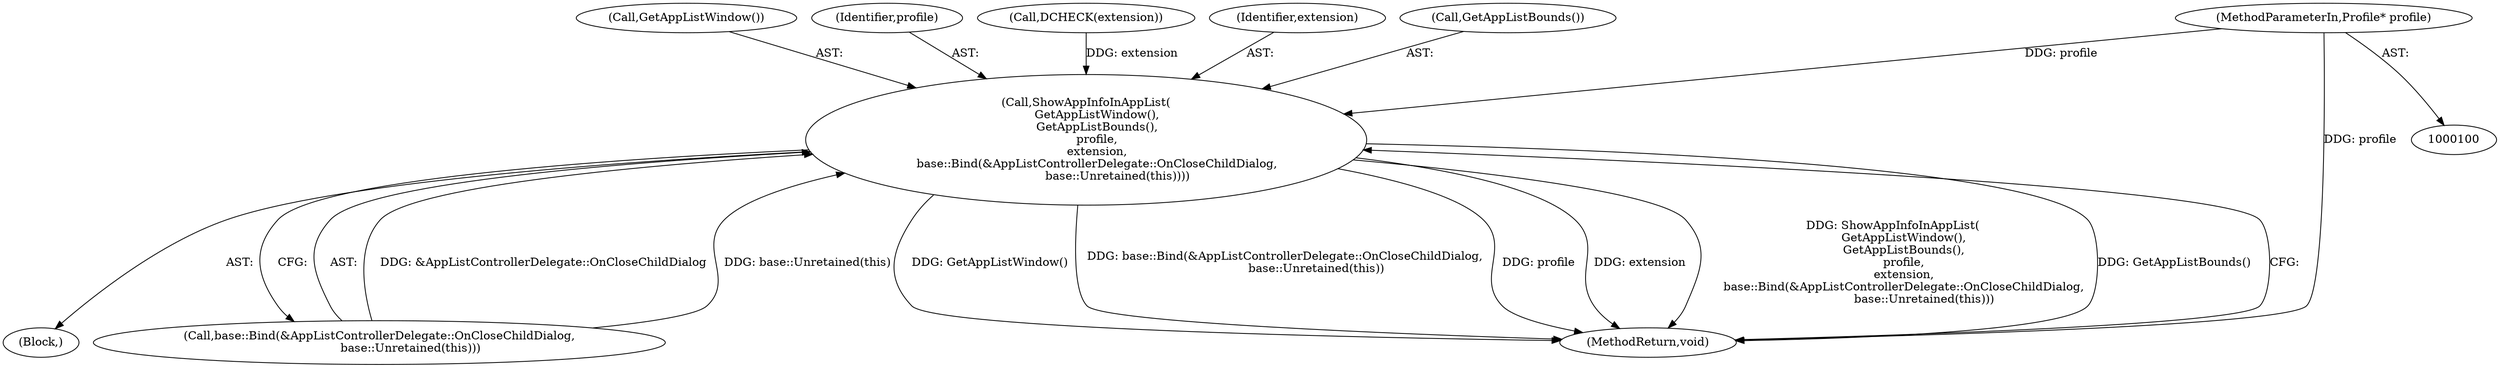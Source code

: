digraph "0_Chrome_db93178bcaaf7e99ebb18bd51fa99b2feaf47e1f@pointer" {
"1000101" [label="(MethodParameterIn,Profile* profile)"];
"1000124" [label="(Call,ShowAppInfoInAppList(\n      GetAppListWindow(),\n      GetAppListBounds(),\n      profile,\n      extension,\n      base::Bind(&AppListControllerDelegate::OnCloseChildDialog,\n                 base::Unretained(this))))"];
"1000125" [label="(Call,GetAppListWindow())"];
"1000124" [label="(Call,ShowAppInfoInAppList(\n      GetAppListWindow(),\n      GetAppListBounds(),\n      profile,\n      extension,\n      base::Bind(&AppListControllerDelegate::OnCloseChildDialog,\n                 base::Unretained(this))))"];
"1000103" [label="(Block,)"];
"1000129" [label="(Call,base::Bind(&AppListControllerDelegate::OnCloseChildDialog,\n                 base::Unretained(this)))"];
"1000127" [label="(Identifier,profile)"];
"1000117" [label="(Call,DCHECK(extension))"];
"1000128" [label="(Identifier,extension)"];
"1000134" [label="(MethodReturn,void)"];
"1000126" [label="(Call,GetAppListBounds())"];
"1000101" [label="(MethodParameterIn,Profile* profile)"];
"1000101" -> "1000100"  [label="AST: "];
"1000101" -> "1000134"  [label="DDG: profile"];
"1000101" -> "1000124"  [label="DDG: profile"];
"1000124" -> "1000103"  [label="AST: "];
"1000124" -> "1000129"  [label="CFG: "];
"1000125" -> "1000124"  [label="AST: "];
"1000126" -> "1000124"  [label="AST: "];
"1000127" -> "1000124"  [label="AST: "];
"1000128" -> "1000124"  [label="AST: "];
"1000129" -> "1000124"  [label="AST: "];
"1000134" -> "1000124"  [label="CFG: "];
"1000124" -> "1000134"  [label="DDG: GetAppListWindow()"];
"1000124" -> "1000134"  [label="DDG: base::Bind(&AppListControllerDelegate::OnCloseChildDialog,\n                 base::Unretained(this))"];
"1000124" -> "1000134"  [label="DDG: profile"];
"1000124" -> "1000134"  [label="DDG: extension"];
"1000124" -> "1000134"  [label="DDG: ShowAppInfoInAppList(\n      GetAppListWindow(),\n      GetAppListBounds(),\n      profile,\n      extension,\n      base::Bind(&AppListControllerDelegate::OnCloseChildDialog,\n                 base::Unretained(this)))"];
"1000124" -> "1000134"  [label="DDG: GetAppListBounds()"];
"1000117" -> "1000124"  [label="DDG: extension"];
"1000129" -> "1000124"  [label="DDG: &AppListControllerDelegate::OnCloseChildDialog"];
"1000129" -> "1000124"  [label="DDG: base::Unretained(this)"];
}

